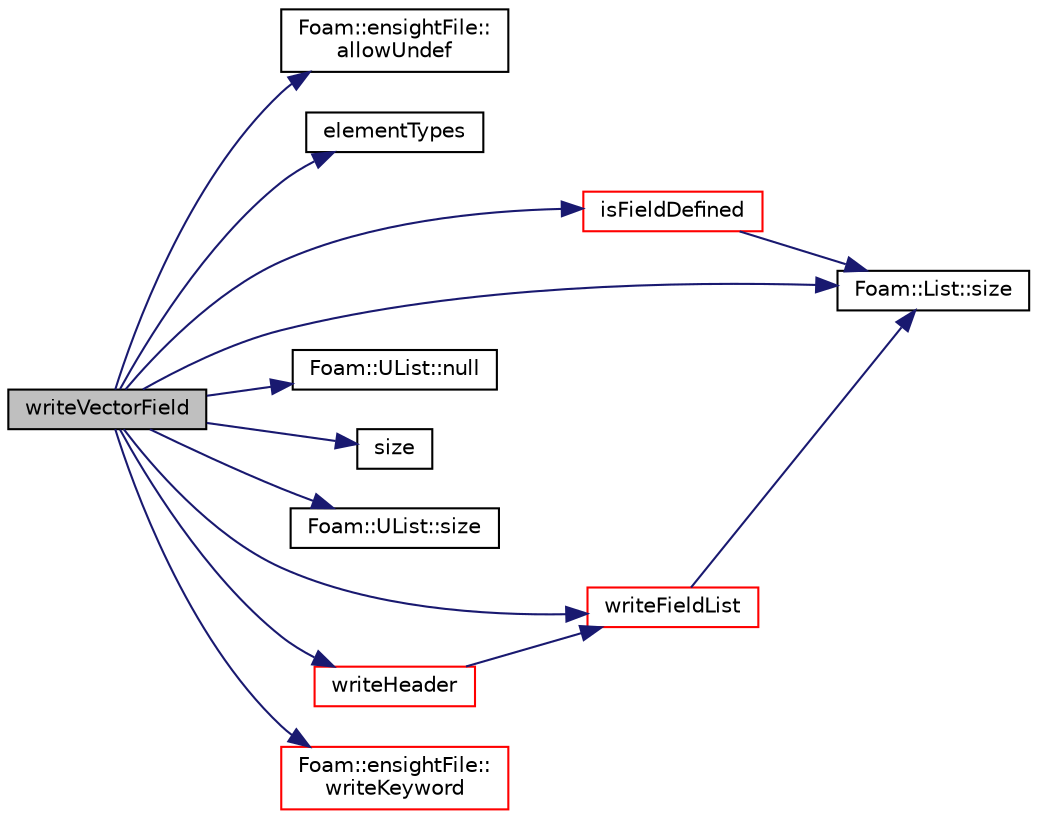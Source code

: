 digraph "writeVectorField"
{
  bgcolor="transparent";
  edge [fontname="Helvetica",fontsize="10",labelfontname="Helvetica",labelfontsize="10"];
  node [fontname="Helvetica",fontsize="10",shape=record];
  rankdir="LR";
  Node1 [label="writeVectorField",height=0.2,width=0.4,color="black", fillcolor="grey75", style="filled", fontcolor="black"];
  Node1 -> Node2 [color="midnightblue",fontsize="10",style="solid",fontname="Helvetica"];
  Node2 [label="Foam::ensightFile::\lallowUndef",height=0.2,width=0.4,color="black",URL="$a00653.html#a60ce45b89e15edce3a8eb3341b0fd8d8",tooltip="Return setting for whether &#39;undef&#39; values are allowed in results. "];
  Node1 -> Node3 [color="midnightblue",fontsize="10",style="solid",fontname="Helvetica"];
  Node3 [label="elementTypes",height=0.2,width=0.4,color="black",URL="$a00656.html#a49452f3cd90aee3287f008dfd115f428"];
  Node1 -> Node4 [color="midnightblue",fontsize="10",style="solid",fontname="Helvetica"];
  Node4 [label="isFieldDefined",height=0.2,width=0.4,color="red",URL="$a00656.html#aea2bad3c7d7e895009e5c1f7be72d360",tooltip="Check for fully defined fields. "];
  Node4 -> Node5 [color="midnightblue",fontsize="10",style="solid",fontname="Helvetica"];
  Node5 [label="Foam::List::size",height=0.2,width=0.4,color="black",URL="$a01390.html#a8a5f6fa29bd4b500caf186f60245b384",tooltip="Override size to be inconsistent with allocated storage. "];
  Node1 -> Node6 [color="midnightblue",fontsize="10",style="solid",fontname="Helvetica"];
  Node6 [label="Foam::UList::null",height=0.2,width=0.4,color="black",URL="$a02830.html#a2e7322c7c1635b690832e63c56dde258",tooltip="Return a null UList. "];
  Node1 -> Node5 [color="midnightblue",fontsize="10",style="solid",fontname="Helvetica"];
  Node1 -> Node7 [color="midnightblue",fontsize="10",style="solid",fontname="Helvetica"];
  Node7 [label="size",height=0.2,width=0.4,color="black",URL="$a00656.html#a65cea301e2d6033c43932d12d91c792f",tooltip="Number of elements in this part. "];
  Node1 -> Node8 [color="midnightblue",fontsize="10",style="solid",fontname="Helvetica"];
  Node8 [label="Foam::UList::size",height=0.2,width=0.4,color="black",URL="$a02830.html#a723361dc2020160f5492e8fe2d09fa44",tooltip="Return the number of elements in the UList. "];
  Node1 -> Node9 [color="midnightblue",fontsize="10",style="solid",fontname="Helvetica"];
  Node9 [label="writeFieldList",height=0.2,width=0.4,color="red",URL="$a00656.html#adf6d13809bc2a419083385da63a9b693",tooltip="Write a scalar field for idList. "];
  Node9 -> Node5 [color="midnightblue",fontsize="10",style="solid",fontname="Helvetica"];
  Node1 -> Node10 [color="midnightblue",fontsize="10",style="solid",fontname="Helvetica"];
  Node10 [label="writeHeader",height=0.2,width=0.4,color="red",URL="$a00656.html#a5e4c16bc9b9f5448a9959165bb2413fe",tooltip="Write the part header. "];
  Node10 -> Node9 [color="midnightblue",fontsize="10",style="solid",fontname="Helvetica"];
  Node1 -> Node11 [color="midnightblue",fontsize="10",style="solid",fontname="Helvetica"];
  Node11 [label="Foam::ensightFile::\lwriteKeyword",height=0.2,width=0.4,color="red",URL="$a00653.html#a4f9ed58c1a14216d9b4155e4b8792a19",tooltip="Write element keyword with trailing newline, optionally with undef. "];
}

